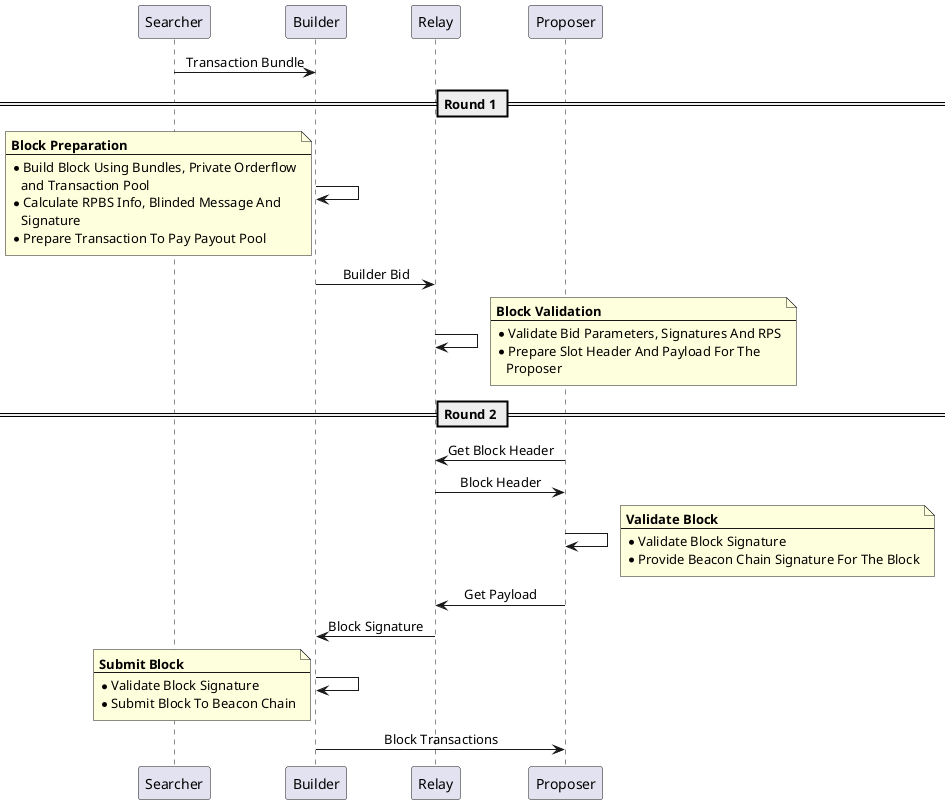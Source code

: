 @startuml
Searcher -> Builder :Transaction Bundle

participant Relay 
participant Proposer
skinparam sequenceMessageAlign center
== Round 1 ==
Builder -> Builder:
note left
 **Block Preparation**
 ----
 * Build Block Using Bundles, Private Orderflow
    and Transaction Pool
 * Calculate RPBS Info, Blinded Message And
    Signature
 * Prepare Transaction To Pay Payout Pool
end note
Builder -> Relay: Builder Bid
Relay -> Relay:
note right
 **Block Validation**
 ----
 * Validate Bid Parameters, Signatures And RPS
 * Prepare Slot Header And Payload For The
    Proposer
end note
== Round 2 ==
Proposer -> Relay: Get Block Header
Relay -> Proposer: Block Header
Proposer -> Proposer: 
note right
 **Validate Block**
 ----
 * Validate Block Signature
 * Provide Beacon Chain Signature For The Block
end note
Proposer -> Relay: Get Payload
Relay -> Builder: Block Signature
Builder -> Builder: 
note left
 **Submit Block**
 ----
 * Validate Block Signature
 * Submit Block To Beacon Chain
end note
Builder -> Proposer: Block Transactions
@enduml